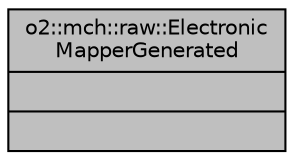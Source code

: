 digraph "o2::mch::raw::ElectronicMapperGenerated"
{
 // INTERACTIVE_SVG=YES
  bgcolor="transparent";
  edge [fontname="Helvetica",fontsize="10",labelfontname="Helvetica",labelfontsize="10"];
  node [fontname="Helvetica",fontsize="10",shape=record];
  Node1 [label="{o2::mch::raw::Electronic\lMapperGenerated\n||}",height=0.2,width=0.4,color="black", fillcolor="grey75", style="filled", fontcolor="black"];
}
